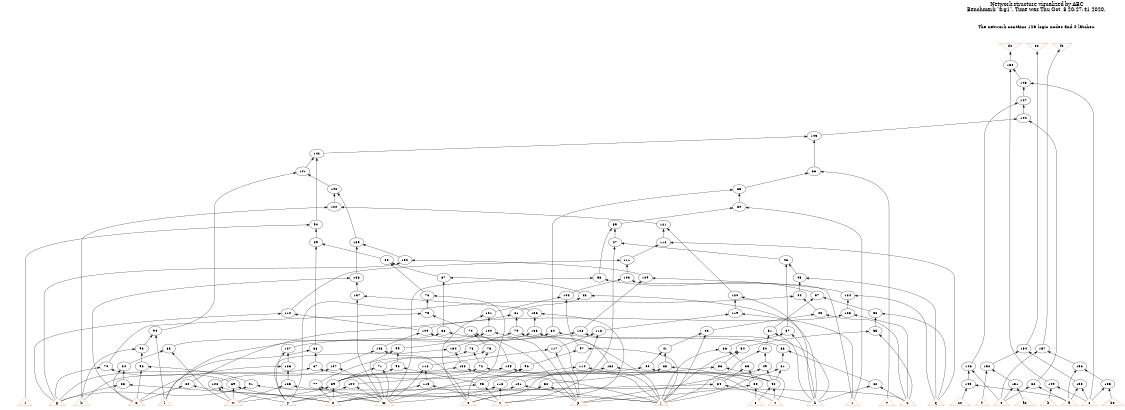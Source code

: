 # Network structure generated by ABC

digraph network {
size = "7.5,10";
center = true;
edge [dir = back];

{
  node [shape = plaintext];
  edge [style = invis];
  LevelTitle1 [label=""];
  LevelTitle2 [label=""];
  Level20 [label = ""];
  Level19 [label = ""];
  Level18 [label = ""];
  Level17 [label = ""];
  Level16 [label = ""];
  Level15 [label = ""];
  Level14 [label = ""];
  Level13 [label = ""];
  Level12 [label = ""];
  Level11 [label = ""];
  Level10 [label = ""];
  Level9 [label = ""];
  Level8 [label = ""];
  Level7 [label = ""];
  Level6 [label = ""];
  Level5 [label = ""];
  Level4 [label = ""];
  Level3 [label = ""];
  Level2 [label = ""];
  Level1 [label = ""];
  Level0 [label = ""];
  LevelTitle1 ->  LevelTitle2 ->  Level20 ->  Level19 ->  Level18 ->  Level17 ->  Level16 ->  Level15 ->  Level14 ->  Level13 ->  Level12 ->  Level11 ->  Level10 ->  Level9 ->  Level8 ->  Level7 ->  Level6 ->  Level5 ->  Level4 ->  Level3 ->  Level2 ->  Level1 ->  Level0;
}

{
  rank = same;
  LevelTitle1;
  title1 [shape=plaintext,
          fontsize=20,
          fontname = "Times-Roman",
          label="Network structure visualized by ABC\nBenchmark \"frg1\". Time was Thu Oct  8 20:27:41 2020. "
         ];
}

{
  rank = same;
  LevelTitle2;
  title2 [shape=plaintext,
          fontsize=18,
          fontname = "Times-Roman",
          label="The network contains 126 logic nodes and 0 latches.\n"
         ];
}

{
  rank = same;
  Level20;
  Node29 [label = "d0", shape = invtriangle, color = coral, fillcolor = coral];
  Node30 [label = "e0", shape = invtriangle, color = coral, fillcolor = coral];
  Node31 [label = "f0", shape = invtriangle, color = coral, fillcolor = coral];
}

{
  rank = same;
  Level19;
  Node150 [label = "150\n", shape = ellipse];
}

{
  rank = same;
  Level18;
  Node148 [label = "148\n", shape = ellipse];
}

{
  rank = same;
  Level17;
  Node147 [label = "147\n", shape = ellipse];
}

{
  rank = same;
  Level16;
  Node144 [label = "144\n", shape = ellipse];
}

{
  rank = same;
  Level15;
  Node143 [label = "143\n", shape = ellipse];
}

{
  rank = same;
  Level14;
  Node142 [label = "142\n", shape = ellipse];
}

{
  rank = same;
  Level13;
  Node66 [label = "66\n", shape = ellipse];
  Node141 [label = "141\n", shape = ellipse];
}

{
  rank = same;
  Level12;
  Node65 [label = "65\n", shape = ellipse];
  Node140 [label = "140\n", shape = ellipse];
}

{
  rank = same;
  Level11;
  Node60 [label = "60\n", shape = ellipse];
  Node122 [label = "122\n", shape = ellipse];
}

{
  rank = same;
  Level10;
  Node59 [label = "59\n", shape = ellipse];
  Node90 [label = "90\n", shape = ellipse];
  Node121 [label = "121\n", shape = ellipse];
}

{
  rank = same;
  Level9;
  Node47 [label = "47\n", shape = ellipse];
  Node89 [label = "89\n", shape = ellipse];
  Node112 [label = "112\n", shape = ellipse];
  Node139 [label = "139\n", shape = ellipse];
}

{
  rank = same;
  Level8;
  Node46 [label = "46\n", shape = ellipse];
  Node88 [label = "88\n", shape = ellipse];
  Node111 [label = "111\n", shape = ellipse];
  Node130 [label = "130\n", shape = ellipse];
}

{
  rank = same;
  Level7;
  Node45 [label = "45\n", shape = ellipse];
  Node58 [label = "58\n", shape = ellipse];
  Node87 [label = "87\n", shape = ellipse];
  Node103 [label = "103\n", shape = ellipse];
  Node129 [label = "129\n", shape = ellipse];
  Node138 [label = "138\n", shape = ellipse];
}

{
  rank = same;
  Level6;
  Node44 [label = "44\n", shape = ellipse];
  Node57 [label = "57\n", shape = ellipse];
  Node76 [label = "76\n", shape = ellipse];
  Node82 [label = "82\n", shape = ellipse];
  Node102 [label = "102\n", shape = ellipse];
  Node120 [label = "120\n", shape = ellipse];
  Node124 [label = "124\n", shape = ellipse];
  Node137 [label = "137\n", shape = ellipse];
}

{
  rank = same;
  Level5;
  Node43 [label = "43\n", shape = ellipse];
  Node56 [label = "56\n", shape = ellipse];
  Node75 [label = "75\n", shape = ellipse];
  Node81 [label = "81\n", shape = ellipse];
  Node101 [label = "101\n", shape = ellipse];
  Node110 [label = "110\n", shape = ellipse];
  Node119 [label = "119\n", shape = ellipse];
  Node123 [label = "123\n", shape = ellipse];
  Node136 [label = "136\n", shape = ellipse];
}

{
  rank = same;
  Level4;
  Node37 [label = "37\n", shape = ellipse];
  Node42 [label = "42\n", shape = ellipse];
  Node51 [label = "51\n", shape = ellipse];
  Node55 [label = "55\n", shape = ellipse];
  Node64 [label = "64\n", shape = ellipse];
  Node74 [label = "74\n", shape = ellipse];
  Node79 [label = "79\n", shape = ellipse];
  Node86 [label = "86\n", shape = ellipse];
  Node94 [label = "94\n", shape = ellipse];
  Node100 [label = "100\n", shape = ellipse];
  Node109 [label = "109\n", shape = ellipse];
  Node118 [label = "118\n", shape = ellipse];
  Node128 [label = "128\n", shape = ellipse];
  Node135 [label = "135\n", shape = ellipse];
}

{
  rank = same;
  Level3;
  Node36 [label = "36\n", shape = ellipse];
  Node41 [label = "41\n", shape = ellipse];
  Node50 [label = "50\n", shape = ellipse];
  Node54 [label = "54\n", shape = ellipse];
  Node63 [label = "63\n", shape = ellipse];
  Node68 [label = "68\n", shape = ellipse];
  Node73 [label = "73\n", shape = ellipse];
  Node78 [label = "78\n", shape = ellipse];
  Node85 [label = "85\n", shape = ellipse];
  Node93 [label = "93\n", shape = ellipse];
  Node97 [label = "97\n", shape = ellipse];
  Node99 [label = "99\n", shape = ellipse];
  Node108 [label = "108\n", shape = ellipse];
  Node117 [label = "117\n", shape = ellipse];
  Node127 [label = "127\n", shape = ellipse];
  Node134 [label = "134\n", shape = ellipse];
  Node154 [label = "154\n", shape = ellipse];
  Node157 [label = "157\n", shape = ellipse];
}

{
  rank = same;
  Level2;
  Node35 [label = "35\n", shape = ellipse];
  Node38 [label = "38\n", shape = ellipse];
  Node40 [label = "40\n", shape = ellipse];
  Node49 [label = "49\n", shape = ellipse];
  Node53 [label = "53\n", shape = ellipse];
  Node61 [label = "61\n", shape = ellipse];
  Node67 [label = "67\n", shape = ellipse];
  Node70 [label = "70\n", shape = ellipse];
  Node71 [label = "71\n", shape = ellipse];
  Node72 [label = "72\n", shape = ellipse];
  Node84 [label = "84\n", shape = ellipse];
  Node92 [label = "92\n", shape = ellipse];
  Node96 [label = "96\n", shape = ellipse];
  Node98 [label = "98\n", shape = ellipse];
  Node105 [label = "105\n", shape = ellipse];
  Node107 [label = "107\n", shape = ellipse];
  Node114 [label = "114\n", shape = ellipse];
  Node116 [label = "116\n", shape = ellipse];
  Node126 [label = "126\n", shape = ellipse];
  Node132 [label = "132\n", shape = ellipse];
  Node133 [label = "133\n", shape = ellipse];
  Node146 [label = "146\n", shape = ellipse];
  Node152 [label = "152\n", shape = ellipse];
  Node156 [label = "156\n", shape = ellipse];
}

{
  rank = same;
  Level1;
  Node32 [label = "32\n", shape = ellipse];
  Node33 [label = "33\n", shape = ellipse];
  Node34 [label = "34\n", shape = ellipse];
  Node39 [label = "39\n", shape = ellipse];
  Node48 [label = "48\n", shape = ellipse];
  Node52 [label = "52\n", shape = ellipse];
  Node62 [label = "62\n", shape = ellipse];
  Node69 [label = "69\n", shape = ellipse];
  Node77 [label = "77\n", shape = ellipse];
  Node80 [label = "80\n", shape = ellipse];
  Node83 [label = "83\n", shape = ellipse];
  Node91 [label = "91\n", shape = ellipse];
  Node95 [label = "95\n", shape = ellipse];
  Node104 [label = "104\n", shape = ellipse];
  Node106 [label = "106\n", shape = ellipse];
  Node113 [label = "113\n", shape = ellipse];
  Node115 [label = "115\n", shape = ellipse];
  Node125 [label = "125\n", shape = ellipse];
  Node131 [label = "131\n", shape = ellipse];
  Node145 [label = "145\n", shape = ellipse];
  Node149 [label = "149\n", shape = ellipse];
  Node151 [label = "151\n", shape = ellipse];
  Node153 [label = "153\n", shape = ellipse];
  Node155 [label = "155\n", shape = ellipse];
}

{
  rank = same;
  Level0;
  Node1 [label = "a", shape = triangle, color = coral, fillcolor = coral];
  Node2 [label = "b", shape = triangle, color = coral, fillcolor = coral];
  Node3 [label = "c", shape = triangle, color = coral, fillcolor = coral];
  Node4 [label = "e", shape = triangle, color = coral, fillcolor = coral];
  Node5 [label = "f", shape = triangle, color = coral, fillcolor = coral];
  Node6 [label = "g", shape = triangle, color = coral, fillcolor = coral];
  Node7 [label = "h", shape = triangle, color = coral, fillcolor = coral];
  Node8 [label = "i", shape = triangle, color = coral, fillcolor = coral];
  Node9 [label = "j", shape = triangle, color = coral, fillcolor = coral];
  Node10 [label = "k", shape = triangle, color = coral, fillcolor = coral];
  Node11 [label = "l", shape = triangle, color = coral, fillcolor = coral];
  Node12 [label = "m", shape = triangle, color = coral, fillcolor = coral];
  Node13 [label = "n", shape = triangle, color = coral, fillcolor = coral];
  Node14 [label = "o", shape = triangle, color = coral, fillcolor = coral];
  Node15 [label = "p", shape = triangle, color = coral, fillcolor = coral];
  Node16 [label = "q", shape = triangle, color = coral, fillcolor = coral];
  Node17 [label = "r", shape = triangle, color = coral, fillcolor = coral];
  Node18 [label = "s", shape = triangle, color = coral, fillcolor = coral];
  Node19 [label = "t", shape = triangle, color = coral, fillcolor = coral];
  Node20 [label = "u", shape = triangle, color = coral, fillcolor = coral];
  Node21 [label = "v", shape = triangle, color = coral, fillcolor = coral];
  Node22 [label = "w", shape = triangle, color = coral, fillcolor = coral];
  Node23 [label = "x", shape = triangle, color = coral, fillcolor = coral];
  Node24 [label = "y", shape = triangle, color = coral, fillcolor = coral];
  Node25 [label = "z", shape = triangle, color = coral, fillcolor = coral];
  Node26 [label = "a0", shape = triangle, color = coral, fillcolor = coral];
  Node27 [label = "b0", shape = triangle, color = coral, fillcolor = coral];
  Node28 [label = "c0", shape = triangle, color = coral, fillcolor = coral];
}

title1 -> title2 [style = invis];
title2 -> Node29 [style = invis];
title2 -> Node30 [style = invis];
title2 -> Node31 [style = invis];
Node29 -> Node30 [style = invis];
Node30 -> Node31 [style = invis];
Node29 -> Node150 [style = solid];
Node30 -> Node154 [style = solid];
Node31 -> Node157 [style = solid];
Node32 -> Node1 [style = solid];
Node32 -> Node4 [style = solid];
Node33 -> Node15 [style = solid];
Node33 -> Node18 [style = solid];
Node34 -> Node19 [style = solid];
Node34 -> Node23 [style = solid];
Node35 -> Node33 [style = solid];
Node35 -> Node34 [style = solid];
Node36 -> Node9 [style = solid];
Node36 -> Node35 [style = solid];
Node37 -> Node7 [style = solid];
Node37 -> Node36 [style = solid];
Node38 -> Node14 [style = solid];
Node38 -> Node33 [style = solid];
Node39 -> Node22 [style = solid];
Node39 -> Node23 [style = solid];
Node40 -> Node19 [style = solid];
Node40 -> Node39 [style = solid];
Node41 -> Node38 [style = solid];
Node41 -> Node40 [style = solid];
Node42 -> Node9 [style = solid];
Node42 -> Node41 [style = solid];
Node43 -> Node20 [style = solid];
Node43 -> Node42 [style = solid];
Node44 -> Node24 [style = solid];
Node44 -> Node43 [style = solid];
Node45 -> Node16 [style = solid];
Node45 -> Node44 [style = solid];
Node46 -> Node37 [style = solid];
Node46 -> Node45 [style = solid];
Node47 -> Node25 [style = solid];
Node47 -> Node46 [style = solid];
Node48 -> Node18 [style = solid];
Node48 -> Node19 [style = solid];
Node49 -> Node15 [style = solid];
Node49 -> Node48 [style = solid];
Node50 -> Node9 [style = solid];
Node50 -> Node49 [style = solid];
Node51 -> Node7 [style = solid];
Node51 -> Node50 [style = solid];
Node52 -> Node14 [style = solid];
Node52 -> Node15 [style = solid];
Node53 -> Node48 [style = solid];
Node53 -> Node52 [style = solid];
Node54 -> Node9 [style = solid];
Node54 -> Node53 [style = solid];
Node55 -> Node20 [style = solid];
Node55 -> Node54 [style = solid];
Node56 -> Node16 [style = solid];
Node56 -> Node55 [style = solid];
Node57 -> Node51 [style = solid];
Node57 -> Node56 [style = solid];
Node58 -> Node12 [style = solid];
Node58 -> Node57 [style = solid];
Node59 -> Node47 [style = solid];
Node59 -> Node58 [style = solid];
Node60 -> Node17 [style = solid];
Node60 -> Node59 [style = solid];
Node61 -> Node9 [style = solid];
Node61 -> Node48 [style = solid];
Node62 -> Node7 [style = solid];
Node62 -> Node20 [style = solid];
Node63 -> Node61 [style = solid];
Node63 -> Node62 [style = solid];
Node64 -> Node11 [style = solid];
Node64 -> Node63 [style = solid];
Node65 -> Node60 [style = solid];
Node65 -> Node64 [style = solid];
Node66 -> Node21 [style = solid];
Node66 -> Node65 [style = solid];
Node67 -> Node6 [style = solid];
Node67 -> Node48 [style = solid];
Node68 -> Node11 [style = solid];
Node68 -> Node67 [style = solid];
Node69 -> Node12 [style = solid];
Node69 -> Node22 [style = solid];
Node70 -> Node6 [style = solid];
Node70 -> Node69 [style = solid];
Node71 -> Node12 [style = solid];
Node71 -> Node39 [style = solid];
Node72 -> Node10 [style = solid];
Node72 -> Node48 [style = solid];
Node73 -> Node71 [style = solid];
Node73 -> Node72 [style = solid];
Node74 -> Node15 [style = solid];
Node74 -> Node73 [style = solid];
Node75 -> Node70 [style = solid];
Node75 -> Node74 [style = solid];
Node76 -> Node14 [style = solid];
Node76 -> Node75 [style = solid];
Node77 -> Node12 [style = solid];
Node77 -> Node23 [style = solid];
Node78 -> Node72 [style = solid];
Node78 -> Node77 [style = solid];
Node79 -> Node15 [style = solid];
Node79 -> Node78 [style = solid];
Node80 -> Node13 [style = solid];
Node80 -> Node23 [style = solid];
Node81 -> Node79 [style = solid];
Node81 -> Node80 [style = solid];
Node82 -> Node7 [style = solid];
Node82 -> Node81 [style = solid];
Node83 -> Node6 [style = solid];
Node83 -> Node23 [style = solid];
Node84 -> Node13 [style = solid];
Node84 -> Node83 [style = solid];
Node85 -> Node22 [style = solid];
Node85 -> Node84 [style = solid];
Node86 -> Node9 [style = solid];
Node86 -> Node85 [style = solid];
Node87 -> Node82 [style = solid];
Node87 -> Node86 [style = solid];
Node88 -> Node76 [style = solid];
Node88 -> Node87 [style = solid];
Node89 -> Node68 [style = solid];
Node89 -> Node88 [style = solid];
Node90 -> Node8 [style = solid];
Node90 -> Node89 [style = solid];
Node91 -> Node6 [style = solid];
Node91 -> Node20 [style = solid];
Node92 -> Node13 [style = solid];
Node92 -> Node91 [style = solid];
Node93 -> Node10 [style = solid];
Node93 -> Node92 [style = solid];
Node94 -> Node11 [style = solid];
Node94 -> Node93 [style = solid];
Node95 -> Node24 [style = solid];
Node95 -> Node25 [style = solid];
Node96 -> Node12 [style = solid];
Node96 -> Node95 [style = solid];
Node97 -> Node9 [style = solid];
Node97 -> Node96 [style = solid];
Node98 -> Node39 [style = solid];
Node98 -> Node95 [style = solid];
Node99 -> Node12 [style = solid];
Node99 -> Node98 [style = solid];
Node100 -> Node15 [style = solid];
Node100 -> Node99 [style = solid];
Node101 -> Node14 [style = solid];
Node101 -> Node100 [style = solid];
Node102 -> Node97 [style = solid];
Node102 -> Node101 [style = solid];
Node103 -> Node17 [style = solid];
Node103 -> Node102 [style = solid];
Node104 -> Node12 [style = solid];
Node104 -> Node24 [style = solid];
Node105 -> Node9 [style = solid];
Node105 -> Node104 [style = solid];
Node106 -> Node22 [style = solid];
Node106 -> Node24 [style = solid];
Node107 -> Node12 [style = solid];
Node107 -> Node106 [style = solid];
Node108 -> Node14 [style = solid];
Node108 -> Node107 [style = solid];
Node109 -> Node105 [style = solid];
Node109 -> Node108 [style = solid];
Node110 -> Node6 [style = solid];
Node110 -> Node109 [style = solid];
Node111 -> Node103 [style = solid];
Node111 -> Node110 [style = solid];
Node112 -> Node16 [style = solid];
Node112 -> Node111 [style = solid];
Node113 -> Node12 [style = solid];
Node113 -> Node25 [style = solid];
Node114 -> Node9 [style = solid];
Node114 -> Node113 [style = solid];
Node115 -> Node23 [style = solid];
Node115 -> Node25 [style = solid];
Node116 -> Node12 [style = solid];
Node116 -> Node115 [style = solid];
Node117 -> Node15 [style = solid];
Node117 -> Node116 [style = solid];
Node118 -> Node114 [style = solid];
Node118 -> Node117 [style = solid];
Node119 -> Node17 [style = solid];
Node119 -> Node118 [style = solid];
Node120 -> Node7 [style = solid];
Node120 -> Node119 [style = solid];
Node121 -> Node112 [style = solid];
Node121 -> Node120 [style = solid];
Node122 -> Node10 [style = solid];
Node122 -> Node121 [style = solid];
Node123 -> Node20 [style = solid];
Node123 -> Node109 [style = solid];
Node124 -> Node16 [style = solid];
Node124 -> Node123 [style = solid];
Node125 -> Node9 [style = solid];
Node125 -> Node22 [style = solid];
Node126 -> Node13 [style = solid];
Node126 -> Node125 [style = solid];
Node127 -> Node24 [style = solid];
Node127 -> Node126 [style = solid];
Node128 -> Node7 [style = solid];
Node128 -> Node127 [style = solid];
Node129 -> Node124 [style = solid];
Node129 -> Node128 [style = solid];
Node130 -> Node6 [style = solid];
Node130 -> Node129 [style = solid];
Node131 -> Node9 [style = solid];
Node131 -> Node23 [style = solid];
Node132 -> Node7 [style = solid];
Node132 -> Node131 [style = solid];
Node133 -> Node9 [style = solid];
Node133 -> Node39 [style = solid];
Node134 -> Node24 [style = solid];
Node134 -> Node133 [style = solid];
Node135 -> Node132 [style = solid];
Node135 -> Node134 [style = solid];
Node136 -> Node25 [style = solid];
Node136 -> Node135 [style = solid];
Node137 -> Node12 [style = solid];
Node137 -> Node136 [style = solid];
Node138 -> Node13 [style = solid];
Node138 -> Node137 [style = solid];
Node139 -> Node130 [style = solid];
Node139 -> Node138 [style = solid];
Node140 -> Node122 [style = solid];
Node140 -> Node139 [style = solid];
Node141 -> Node94 [style = solid];
Node141 -> Node140 [style = solid];
Node142 -> Node90 [style = solid];
Node142 -> Node141 [style = solid];
Node143 -> Node66 [style = solid];
Node143 -> Node142 [style = solid];
Node144 -> Node32 [style = solid];
Node144 -> Node143 [style = solid];
Node145 -> Node1 [style = solid];
Node145 -> Node28 [style = solid];
Node146 -> Node4 [style = solid];
Node146 -> Node145 [style = solid];
Node147 -> Node144 [style = solid];
Node147 -> Node146 [style = solid];
Node148 -> Node3 [style = solid];
Node148 -> Node147 [style = solid];
Node149 -> Node2 [style = solid];
Node149 -> Node3 [style = solid];
Node150 -> Node148 [style = solid];
Node150 -> Node149 [style = solid];
Node151 -> Node4 [style = solid];
Node151 -> Node26 [style = solid];
Node152 -> Node5 [style = solid];
Node152 -> Node151 [style = solid];
Node153 -> Node1 [style = solid];
Node153 -> Node3 [style = solid];
Node154 -> Node152 [style = solid];
Node154 -> Node153 [style = solid];
Node155 -> Node3 [style = solid];
Node155 -> Node27 [style = solid];
Node156 -> Node1 [style = solid];
Node156 -> Node155 [style = solid];
Node157 -> Node4 [style = solid];
Node157 -> Node156 [style = solid];
}

